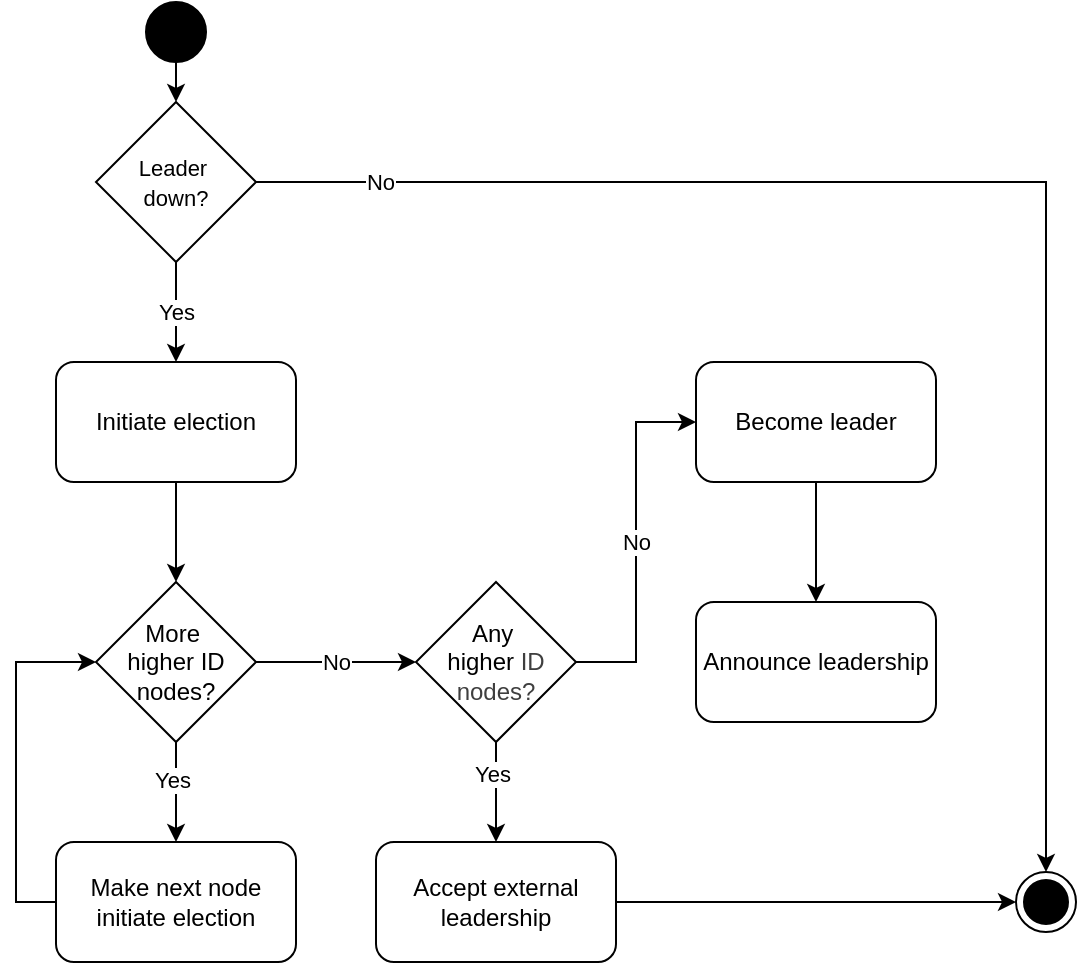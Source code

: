 <mxfile>
    <diagram id="Cl67dNiJMtvt84QxctQ-" name="Activity Diagram">
        <mxGraphModel dx="484" dy="779" grid="1" gridSize="10" guides="1" tooltips="1" connect="1" arrows="1" fold="1" page="1" pageScale="1" pageWidth="850" pageHeight="1100" math="0" shadow="0">
            <root>
                <mxCell id="0"/>
                <mxCell id="1" parent="0"/>
                <mxCell id="34" style="edgeStyle=none;html=1;exitX=0.5;exitY=1;exitDx=0;exitDy=0;entryX=0.5;entryY=0;entryDx=0;entryDy=0;" parent="1" source="11" target="12" edge="1">
                    <mxGeometry relative="1" as="geometry"/>
                </mxCell>
                <mxCell id="11" value="" style="ellipse;fillColor=strokeColor;html=1;" parent="1" vertex="1">
                    <mxGeometry x="265" y="310" width="30" height="30" as="geometry"/>
                </mxCell>
                <mxCell id="29" value="Yes" style="edgeStyle=none;html=1;exitX=0.5;exitY=1;exitDx=0;exitDy=0;entryX=0.5;entryY=0;entryDx=0;entryDy=0;" parent="1" source="12" target="17" edge="1">
                    <mxGeometry relative="1" as="geometry"/>
                </mxCell>
                <mxCell id="12" value="&lt;font style=&quot;font-size: 11px;&quot;&gt;Leader&amp;nbsp;&lt;/font&gt;&lt;div&gt;&lt;font style=&quot;font-size: 11px;&quot;&gt;down?&lt;/font&gt;&lt;/div&gt;" style="rhombus;whiteSpace=wrap;html=1;" parent="1" vertex="1">
                    <mxGeometry x="240" y="360" width="80" height="80" as="geometry"/>
                </mxCell>
                <mxCell id="14" value="" style="ellipse;html=1;shape=endState;fillColor=strokeColor;" parent="1" vertex="1">
                    <mxGeometry x="700" y="745" width="30" height="30" as="geometry"/>
                </mxCell>
                <mxCell id="30" style="edgeStyle=none;html=1;exitX=0.5;exitY=1;exitDx=0;exitDy=0;entryX=0.5;entryY=0;entryDx=0;entryDy=0;" parent="1" source="17" target="28" edge="1">
                    <mxGeometry relative="1" as="geometry"/>
                </mxCell>
                <mxCell id="17" value="Initiate election" style="rounded=1;whiteSpace=wrap;html=1;" parent="1" vertex="1">
                    <mxGeometry x="220" y="490" width="120" height="60" as="geometry"/>
                </mxCell>
                <mxCell id="39" value="No" style="edgeStyle=none;html=1;exitX=1;exitY=0.5;exitDx=0;exitDy=0;entryX=0;entryY=0.5;entryDx=0;entryDy=0;" parent="1" source="28" target="38" edge="1">
                    <mxGeometry relative="1" as="geometry"/>
                </mxCell>
                <mxCell id="41" style="edgeStyle=none;html=1;exitX=0.5;exitY=1;exitDx=0;exitDy=0;entryX=0.5;entryY=0;entryDx=0;entryDy=0;" parent="1" source="28" target="40" edge="1">
                    <mxGeometry relative="1" as="geometry"/>
                </mxCell>
                <mxCell id="42" value="Yes" style="edgeLabel;html=1;align=center;verticalAlign=middle;resizable=0;points=[];" parent="41" vertex="1" connectable="0">
                    <mxGeometry x="-0.24" y="-2" relative="1" as="geometry">
                        <mxPoint as="offset"/>
                    </mxGeometry>
                </mxCell>
                <mxCell id="28" value="More&amp;nbsp;&lt;div&gt;higher ID nodes?&lt;/div&gt;" style="rhombus;whiteSpace=wrap;html=1;" parent="1" vertex="1">
                    <mxGeometry x="240" y="600" width="80" height="80" as="geometry"/>
                </mxCell>
                <mxCell id="32" value="No" style="edgeStyle=orthogonalEdgeStyle;html=1;exitX=1;exitY=0.5;exitDx=0;exitDy=0;entryX=0.5;entryY=0;entryDx=0;entryDy=0;rounded=0;curved=0;" parent="1" source="12" target="14" edge="1">
                    <mxGeometry x="-0.834" relative="1" as="geometry">
                        <mxPoint x="320" y="410" as="sourcePoint"/>
                        <mxPoint x="450" y="750" as="targetPoint"/>
                        <mxPoint as="offset"/>
                    </mxGeometry>
                </mxCell>
                <mxCell id="46" value="No" style="edgeStyle=orthogonalEdgeStyle;html=1;exitX=1;exitY=0.5;exitDx=0;exitDy=0;entryX=0;entryY=0.5;entryDx=0;entryDy=0;rounded=0;curved=0;" parent="1" source="38" target="45" edge="1">
                    <mxGeometry relative="1" as="geometry"/>
                </mxCell>
                <mxCell id="49" style="edgeStyle=none;html=1;exitX=0.5;exitY=1;exitDx=0;exitDy=0;entryX=0.5;entryY=0;entryDx=0;entryDy=0;" parent="1" source="38" target="44" edge="1">
                    <mxGeometry relative="1" as="geometry"/>
                </mxCell>
                <mxCell id="50" value="Yes" style="edgeLabel;html=1;align=center;verticalAlign=middle;resizable=0;points=[];" parent="49" vertex="1" connectable="0">
                    <mxGeometry x="-0.368" y="-2" relative="1" as="geometry">
                        <mxPoint as="offset"/>
                    </mxGeometry>
                </mxCell>
                <mxCell id="38" value="Any&amp;nbsp;&lt;div&gt;higher&amp;nbsp;&lt;span style=&quot;color: rgb(63, 63, 63); background-color: transparent;&quot;&gt;ID nodes?&lt;/span&gt;&lt;/div&gt;" style="rhombus;whiteSpace=wrap;html=1;" parent="1" vertex="1">
                    <mxGeometry x="400" y="600" width="80" height="80" as="geometry"/>
                </mxCell>
                <mxCell id="43" style="edgeStyle=orthogonalEdgeStyle;html=1;exitX=0;exitY=0.5;exitDx=0;exitDy=0;entryX=0;entryY=0.5;entryDx=0;entryDy=0;rounded=0;curved=0;" parent="1" source="40" target="28" edge="1">
                    <mxGeometry relative="1" as="geometry">
                        <Array as="points">
                            <mxPoint x="200" y="760"/>
                            <mxPoint x="200" y="640"/>
                        </Array>
                    </mxGeometry>
                </mxCell>
                <mxCell id="40" value="Make next node initiate election" style="rounded=1;whiteSpace=wrap;html=1;" parent="1" vertex="1">
                    <mxGeometry x="220" y="730" width="120" height="60" as="geometry"/>
                </mxCell>
                <mxCell id="51" style="edgeStyle=none;html=1;exitX=1;exitY=0.5;exitDx=0;exitDy=0;entryX=0;entryY=0.5;entryDx=0;entryDy=0;" parent="1" source="44" target="14" edge="1">
                    <mxGeometry relative="1" as="geometry"/>
                </mxCell>
                <mxCell id="44" value="Accept external leadership" style="rounded=1;whiteSpace=wrap;html=1;" parent="1" vertex="1">
                    <mxGeometry x="380" y="730" width="120" height="60" as="geometry"/>
                </mxCell>
                <mxCell id="48" style="edgeStyle=none;html=1;exitX=0.5;exitY=1;exitDx=0;exitDy=0;entryX=0.5;entryY=0;entryDx=0;entryDy=0;" parent="1" source="45" target="47" edge="1">
                    <mxGeometry relative="1" as="geometry"/>
                </mxCell>
                <mxCell id="45" value="Become leader" style="rounded=1;whiteSpace=wrap;html=1;" parent="1" vertex="1">
                    <mxGeometry x="540" y="490" width="120" height="60" as="geometry"/>
                </mxCell>
                <mxCell id="47" value="Announce leadership" style="rounded=1;whiteSpace=wrap;html=1;" parent="1" vertex="1">
                    <mxGeometry x="540" y="610" width="120" height="60" as="geometry"/>
                </mxCell>
            </root>
        </mxGraphModel>
    </diagram>
    <diagram id="mZ3OBeDcGPuV3jxR2Qv-" name="State Diagram">
        <mxGraphModel dx="430" dy="300" grid="1" gridSize="10" guides="1" tooltips="1" connect="1" arrows="1" fold="1" page="1" pageScale="1" pageWidth="850" pageHeight="1100" math="0" shadow="0">
            <root>
                <mxCell id="0"/>
                <mxCell id="1" parent="0"/>
                <mxCell id="vnR4cOAztaRB-MbDrG8Z-12" style="edgeStyle=orthogonalEdgeStyle;html=1;exitX=1;exitY=0;exitDx=0;exitDy=0;entryX=0.5;entryY=0;entryDx=0;entryDy=0;curved=1;" edge="1" parent="1" source="vnR4cOAztaRB-MbDrG8Z-2" target="vnR4cOAztaRB-MbDrG8Z-3">
                    <mxGeometry relative="1" as="geometry">
                        <Array as="points">
                            <mxPoint x="428" y="340"/>
                            <mxPoint x="560" y="340"/>
                        </Array>
                    </mxGeometry>
                </mxCell>
                <mxCell id="vnR4cOAztaRB-MbDrG8Z-15" value="Leader unavailable" style="edgeLabel;html=1;align=center;verticalAlign=middle;resizable=0;points=[];" vertex="1" connectable="0" parent="vnR4cOAztaRB-MbDrG8Z-12">
                    <mxGeometry x="0.144" relative="1" as="geometry">
                        <mxPoint x="-12" as="offset"/>
                    </mxGeometry>
                </mxCell>
                <mxCell id="vnR4cOAztaRB-MbDrG8Z-19" style="edgeStyle=orthogonalEdgeStyle;html=1;exitX=0;exitY=1;exitDx=0;exitDy=0;entryX=0.5;entryY=1;entryDx=0;entryDy=0;curved=1;" edge="1" parent="1" source="vnR4cOAztaRB-MbDrG8Z-2" target="vnR4cOAztaRB-MbDrG8Z-4">
                    <mxGeometry relative="1" as="geometry">
                        <Array as="points">
                            <mxPoint x="372" y="460"/>
                            <mxPoint x="240" y="460"/>
                        </Array>
                    </mxGeometry>
                </mxCell>
                <mxCell id="vnR4cOAztaRB-MbDrG8Z-20" value="Stop node/&lt;div&gt;Node crash&lt;/div&gt;" style="edgeLabel;html=1;align=center;verticalAlign=middle;resizable=0;points=[];" vertex="1" connectable="0" parent="vnR4cOAztaRB-MbDrG8Z-19">
                    <mxGeometry x="0.131" y="2" relative="1" as="geometry">
                        <mxPoint x="10" as="offset"/>
                    </mxGeometry>
                </mxCell>
                <mxCell id="vnR4cOAztaRB-MbDrG8Z-2" value="Operational" style="ellipse;whiteSpace=wrap;html=1;aspect=fixed;" vertex="1" parent="1">
                    <mxGeometry x="360" y="360" width="80" height="80" as="geometry"/>
                </mxCell>
                <mxCell id="vnR4cOAztaRB-MbDrG8Z-16" style="edgeStyle=orthogonalEdgeStyle;html=1;exitX=0;exitY=1;exitDx=0;exitDy=0;entryX=0.5;entryY=1;entryDx=0;entryDy=0;curved=1;" edge="1" parent="1" source="vnR4cOAztaRB-MbDrG8Z-3" target="vnR4cOAztaRB-MbDrG8Z-2">
                    <mxGeometry relative="1" as="geometry">
                        <Array as="points">
                            <mxPoint x="532" y="460"/>
                            <mxPoint x="400" y="460"/>
                        </Array>
                    </mxGeometry>
                </mxCell>
                <mxCell id="vnR4cOAztaRB-MbDrG8Z-18" value="Leader elected" style="edgeLabel;html=1;align=center;verticalAlign=middle;resizable=0;points=[];" vertex="1" connectable="0" parent="vnR4cOAztaRB-MbDrG8Z-16">
                    <mxGeometry x="0.124" y="2" relative="1" as="geometry">
                        <mxPoint x="10" y="-2" as="offset"/>
                    </mxGeometry>
                </mxCell>
                <mxCell id="vnR4cOAztaRB-MbDrG8Z-3" value="Electing" style="ellipse;whiteSpace=wrap;html=1;aspect=fixed;" vertex="1" parent="1">
                    <mxGeometry x="520" y="360" width="80" height="80" as="geometry"/>
                </mxCell>
                <mxCell id="vnR4cOAztaRB-MbDrG8Z-11" style="edgeStyle=orthogonalEdgeStyle;html=1;exitX=1;exitY=0;exitDx=0;exitDy=0;entryX=0.5;entryY=0;entryDx=0;entryDy=0;curved=1;" edge="1" parent="1" source="vnR4cOAztaRB-MbDrG8Z-4" target="vnR4cOAztaRB-MbDrG8Z-2">
                    <mxGeometry relative="1" as="geometry">
                        <Array as="points">
                            <mxPoint x="268" y="340"/>
                            <mxPoint x="400" y="340"/>
                        </Array>
                    </mxGeometry>
                </mxCell>
                <mxCell id="vnR4cOAztaRB-MbDrG8Z-13" value="Start node" style="edgeLabel;html=1;align=center;verticalAlign=middle;resizable=0;points=[];" vertex="1" connectable="0" parent="vnR4cOAztaRB-MbDrG8Z-11">
                    <mxGeometry x="-0.07" y="1" relative="1" as="geometry">
                        <mxPoint x="7" as="offset"/>
                    </mxGeometry>
                </mxCell>
                <mxCell id="vnR4cOAztaRB-MbDrG8Z-4" value="Unavailable" style="ellipse;whiteSpace=wrap;html=1;aspect=fixed;" vertex="1" parent="1">
                    <mxGeometry x="200" y="360" width="80" height="80" as="geometry"/>
                </mxCell>
            </root>
        </mxGraphModel>
    </diagram>
</mxfile>